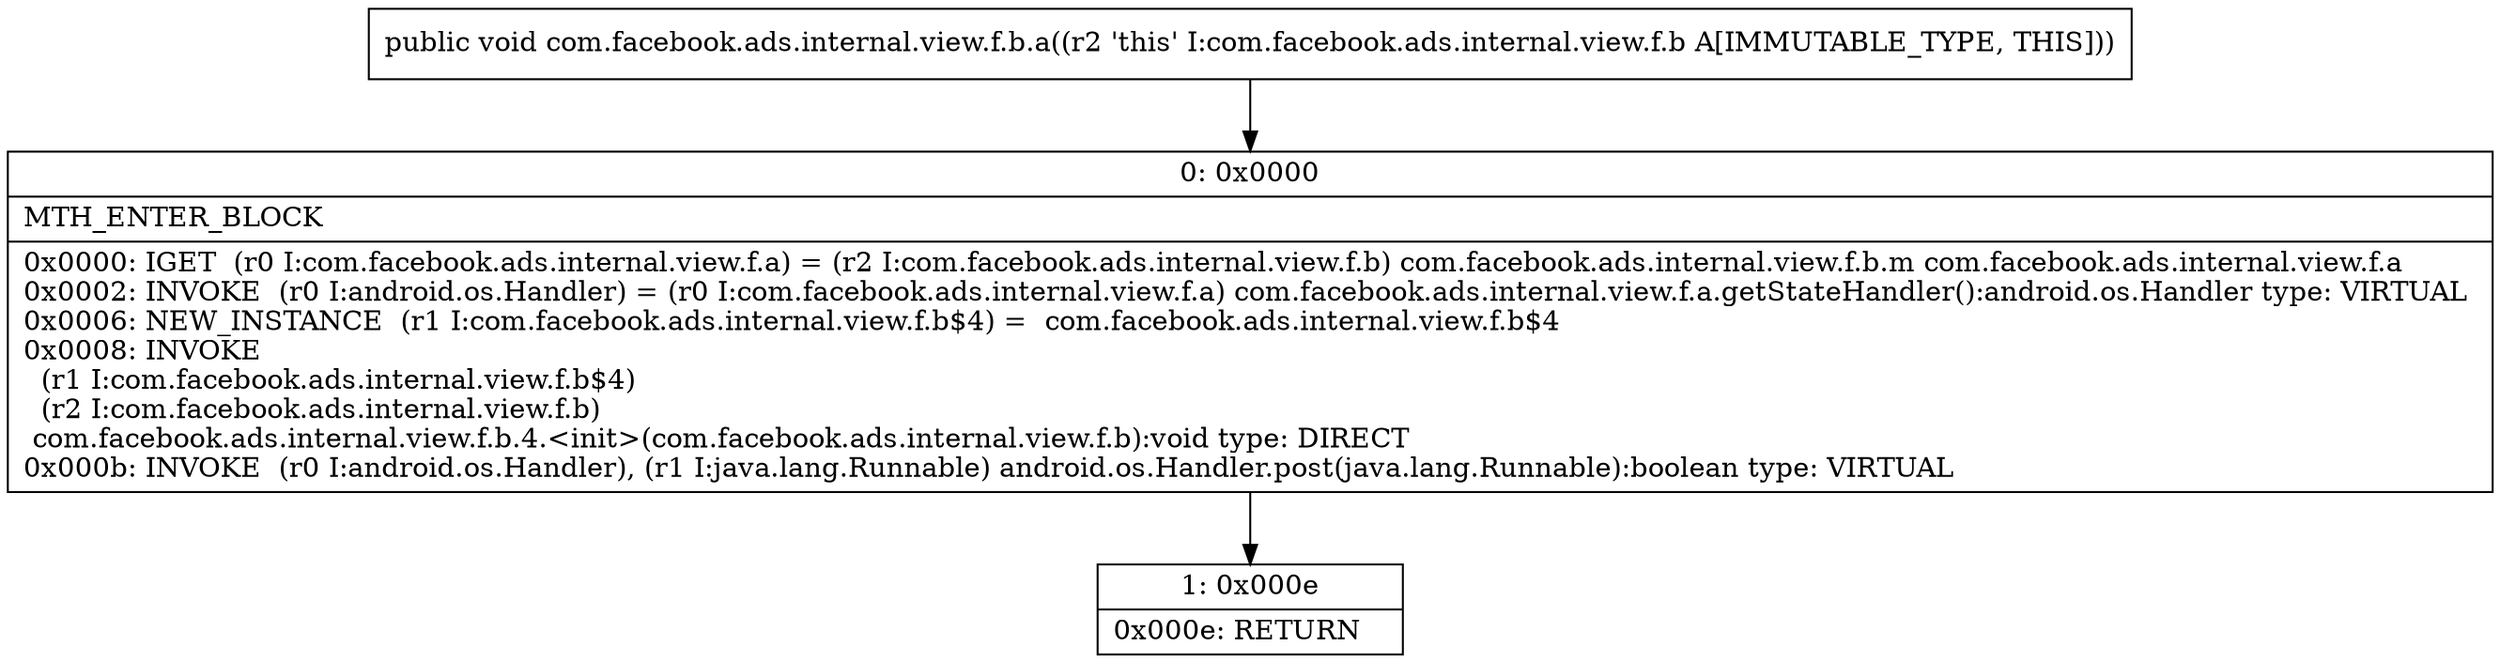 digraph "CFG forcom.facebook.ads.internal.view.f.b.a()V" {
Node_0 [shape=record,label="{0\:\ 0x0000|MTH_ENTER_BLOCK\l|0x0000: IGET  (r0 I:com.facebook.ads.internal.view.f.a) = (r2 I:com.facebook.ads.internal.view.f.b) com.facebook.ads.internal.view.f.b.m com.facebook.ads.internal.view.f.a \l0x0002: INVOKE  (r0 I:android.os.Handler) = (r0 I:com.facebook.ads.internal.view.f.a) com.facebook.ads.internal.view.f.a.getStateHandler():android.os.Handler type: VIRTUAL \l0x0006: NEW_INSTANCE  (r1 I:com.facebook.ads.internal.view.f.b$4) =  com.facebook.ads.internal.view.f.b$4 \l0x0008: INVOKE  \l  (r1 I:com.facebook.ads.internal.view.f.b$4)\l  (r2 I:com.facebook.ads.internal.view.f.b)\l com.facebook.ads.internal.view.f.b.4.\<init\>(com.facebook.ads.internal.view.f.b):void type: DIRECT \l0x000b: INVOKE  (r0 I:android.os.Handler), (r1 I:java.lang.Runnable) android.os.Handler.post(java.lang.Runnable):boolean type: VIRTUAL \l}"];
Node_1 [shape=record,label="{1\:\ 0x000e|0x000e: RETURN   \l}"];
MethodNode[shape=record,label="{public void com.facebook.ads.internal.view.f.b.a((r2 'this' I:com.facebook.ads.internal.view.f.b A[IMMUTABLE_TYPE, THIS])) }"];
MethodNode -> Node_0;
Node_0 -> Node_1;
}

